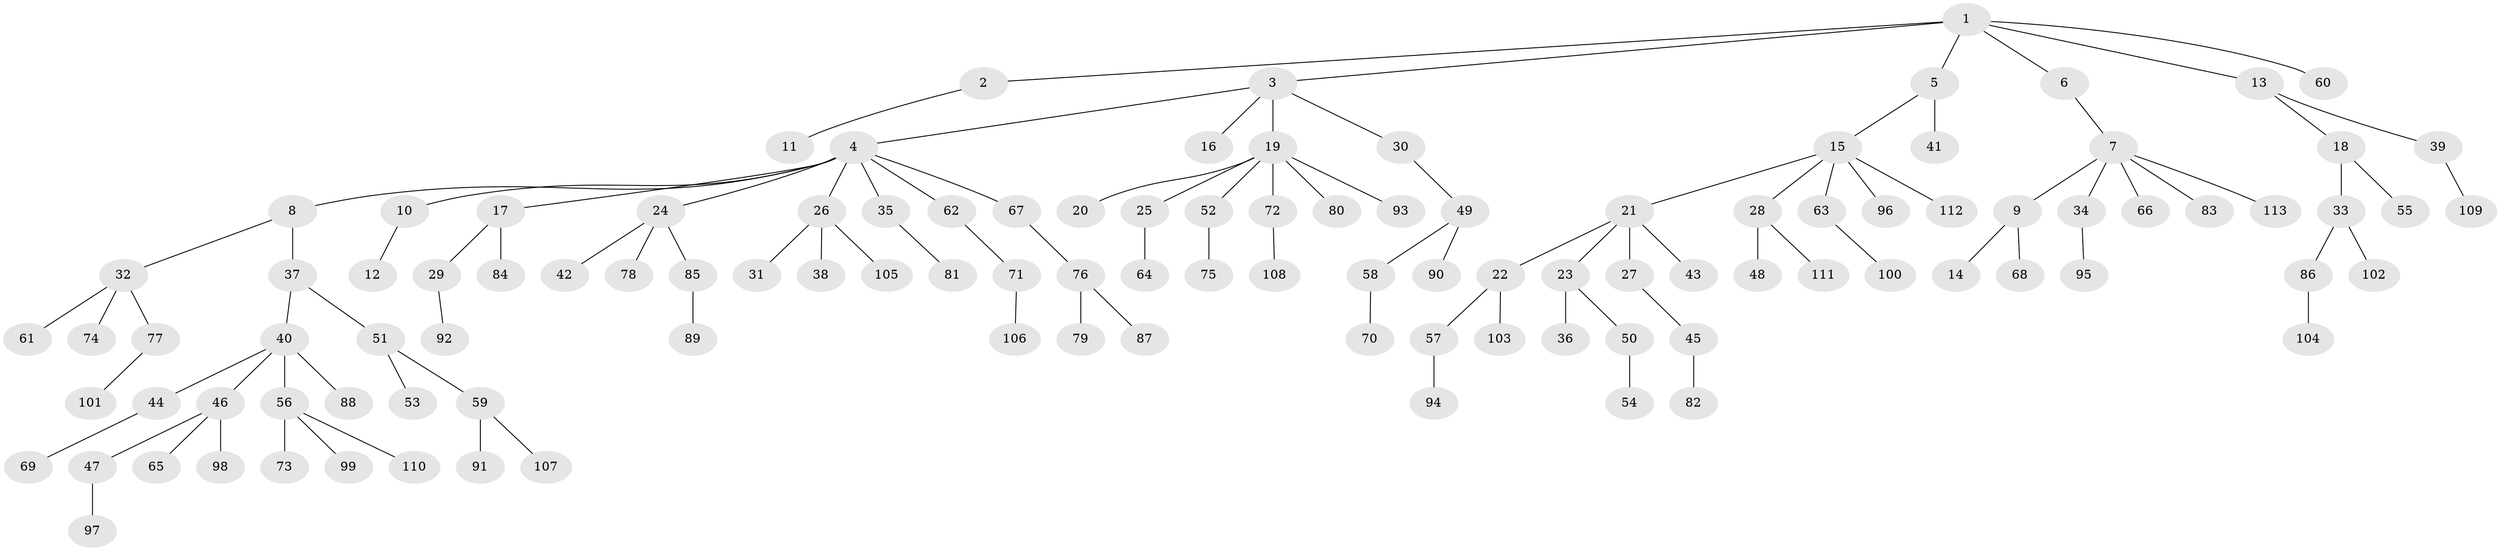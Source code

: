 // coarse degree distribution, {6: 0.030303030303030304, 5: 0.030303030303030304, 9: 0.030303030303030304, 3: 0.15151515151515152, 2: 0.12121212121212122, 1: 0.6363636363636364}
// Generated by graph-tools (version 1.1) at 2025/19/03/04/25 18:19:22]
// undirected, 113 vertices, 112 edges
graph export_dot {
graph [start="1"]
  node [color=gray90,style=filled];
  1;
  2;
  3;
  4;
  5;
  6;
  7;
  8;
  9;
  10;
  11;
  12;
  13;
  14;
  15;
  16;
  17;
  18;
  19;
  20;
  21;
  22;
  23;
  24;
  25;
  26;
  27;
  28;
  29;
  30;
  31;
  32;
  33;
  34;
  35;
  36;
  37;
  38;
  39;
  40;
  41;
  42;
  43;
  44;
  45;
  46;
  47;
  48;
  49;
  50;
  51;
  52;
  53;
  54;
  55;
  56;
  57;
  58;
  59;
  60;
  61;
  62;
  63;
  64;
  65;
  66;
  67;
  68;
  69;
  70;
  71;
  72;
  73;
  74;
  75;
  76;
  77;
  78;
  79;
  80;
  81;
  82;
  83;
  84;
  85;
  86;
  87;
  88;
  89;
  90;
  91;
  92;
  93;
  94;
  95;
  96;
  97;
  98;
  99;
  100;
  101;
  102;
  103;
  104;
  105;
  106;
  107;
  108;
  109;
  110;
  111;
  112;
  113;
  1 -- 2;
  1 -- 3;
  1 -- 5;
  1 -- 6;
  1 -- 13;
  1 -- 60;
  2 -- 11;
  3 -- 4;
  3 -- 16;
  3 -- 19;
  3 -- 30;
  4 -- 8;
  4 -- 10;
  4 -- 17;
  4 -- 24;
  4 -- 26;
  4 -- 35;
  4 -- 62;
  4 -- 67;
  5 -- 15;
  5 -- 41;
  6 -- 7;
  7 -- 9;
  7 -- 34;
  7 -- 66;
  7 -- 83;
  7 -- 113;
  8 -- 32;
  8 -- 37;
  9 -- 14;
  9 -- 68;
  10 -- 12;
  13 -- 18;
  13 -- 39;
  15 -- 21;
  15 -- 28;
  15 -- 63;
  15 -- 96;
  15 -- 112;
  17 -- 29;
  17 -- 84;
  18 -- 33;
  18 -- 55;
  19 -- 20;
  19 -- 25;
  19 -- 52;
  19 -- 72;
  19 -- 80;
  19 -- 93;
  21 -- 22;
  21 -- 23;
  21 -- 27;
  21 -- 43;
  22 -- 57;
  22 -- 103;
  23 -- 36;
  23 -- 50;
  24 -- 42;
  24 -- 78;
  24 -- 85;
  25 -- 64;
  26 -- 31;
  26 -- 38;
  26 -- 105;
  27 -- 45;
  28 -- 48;
  28 -- 111;
  29 -- 92;
  30 -- 49;
  32 -- 61;
  32 -- 74;
  32 -- 77;
  33 -- 86;
  33 -- 102;
  34 -- 95;
  35 -- 81;
  37 -- 40;
  37 -- 51;
  39 -- 109;
  40 -- 44;
  40 -- 46;
  40 -- 56;
  40 -- 88;
  44 -- 69;
  45 -- 82;
  46 -- 47;
  46 -- 65;
  46 -- 98;
  47 -- 97;
  49 -- 58;
  49 -- 90;
  50 -- 54;
  51 -- 53;
  51 -- 59;
  52 -- 75;
  56 -- 73;
  56 -- 99;
  56 -- 110;
  57 -- 94;
  58 -- 70;
  59 -- 91;
  59 -- 107;
  62 -- 71;
  63 -- 100;
  67 -- 76;
  71 -- 106;
  72 -- 108;
  76 -- 79;
  76 -- 87;
  77 -- 101;
  85 -- 89;
  86 -- 104;
}
